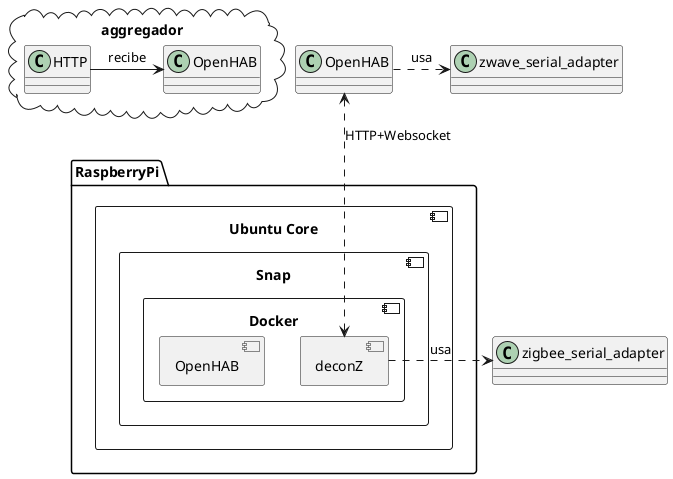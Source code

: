 @startuml

skinparam BackgroundColor transparent

cloud "aggregador" {
  HTTP -> OpenHAB : recibe
}

package RaspberryPi {
   component "Ubuntu Core" as UbuntuCore {
      component Snap{
        component Docker {
            component OpenHAB {
            } 
            component deconZ {
            }
        }
      }  
   }
}

OpenHAB <..> deconZ : HTTP+Websocket

deconZ .> zigbee_serial_adapter : usa
OpenHAB .> zwave_serial_adapter : usa

@enduml